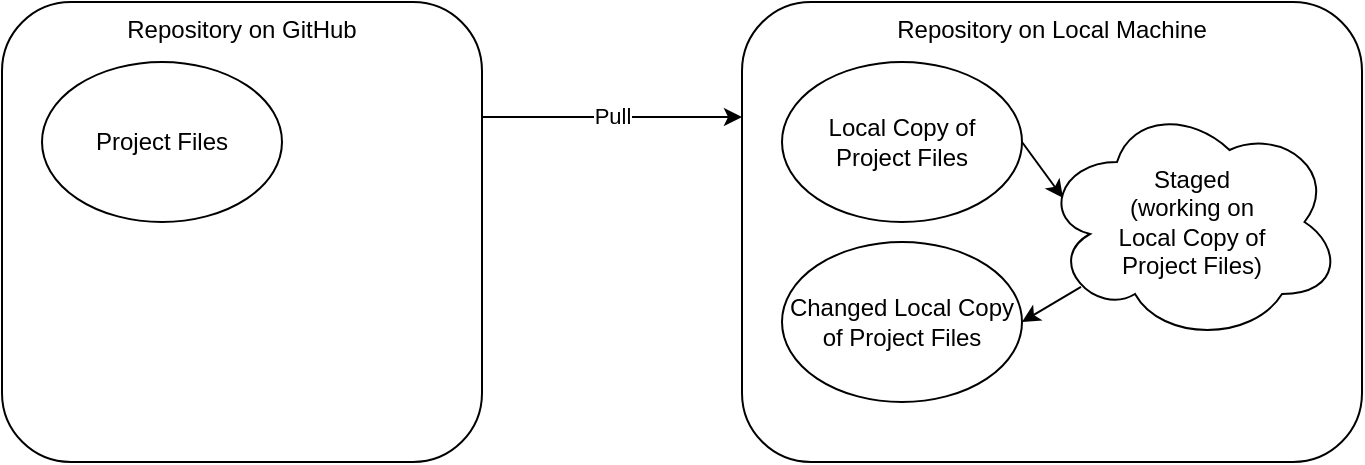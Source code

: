 <mxfile version="22.1.21" type="github">
  <diagram id="C5RBs43oDa-KdzZeNtuy" name="Page-1">
    <mxGraphModel dx="1050" dy="522" grid="1" gridSize="10" guides="1" tooltips="1" connect="1" arrows="1" fold="1" page="1" pageScale="1" pageWidth="827" pageHeight="1169" math="0" shadow="0">
      <root>
        <mxCell id="WIyWlLk6GJQsqaUBKTNV-0" />
        <mxCell id="WIyWlLk6GJQsqaUBKTNV-1" parent="WIyWlLk6GJQsqaUBKTNV-0" />
        <mxCell id="WIyWlLk6GJQsqaUBKTNV-3" value="Repository on Local Machine" style="rounded=1;whiteSpace=wrap;html=1;fontSize=12;glass=0;strokeWidth=1;shadow=0;verticalAlign=top;" parent="WIyWlLk6GJQsqaUBKTNV-1" vertex="1">
          <mxGeometry x="440" y="20" width="310" height="230" as="geometry" />
        </mxCell>
        <mxCell id="caAh2xYokandvJiaWk0p-4" value="Local Copy of &lt;br&gt;Project Files" style="ellipse;whiteSpace=wrap;html=1;" vertex="1" parent="WIyWlLk6GJQsqaUBKTNV-1">
          <mxGeometry x="460" y="50" width="120" height="80" as="geometry" />
        </mxCell>
        <mxCell id="caAh2xYokandvJiaWk0p-5" value="Repository on GitHub" style="rounded=1;whiteSpace=wrap;html=1;fontSize=12;glass=0;strokeWidth=1;shadow=0;verticalAlign=top;" vertex="1" parent="WIyWlLk6GJQsqaUBKTNV-1">
          <mxGeometry x="70" y="20" width="240" height="230" as="geometry" />
        </mxCell>
        <mxCell id="caAh2xYokandvJiaWk0p-6" value="Project Files" style="ellipse;whiteSpace=wrap;html=1;" vertex="1" parent="WIyWlLk6GJQsqaUBKTNV-1">
          <mxGeometry x="90" y="50" width="120" height="80" as="geometry" />
        </mxCell>
        <mxCell id="caAh2xYokandvJiaWk0p-7" value="Pull" style="endArrow=classic;html=1;rounded=0;exitX=1;exitY=0.25;exitDx=0;exitDy=0;entryX=0;entryY=0.25;entryDx=0;entryDy=0;" edge="1" parent="WIyWlLk6GJQsqaUBKTNV-1" source="caAh2xYokandvJiaWk0p-5" target="WIyWlLk6GJQsqaUBKTNV-3">
          <mxGeometry width="50" height="50" relative="1" as="geometry">
            <mxPoint x="390" y="300" as="sourcePoint" />
            <mxPoint x="440" y="250" as="targetPoint" />
          </mxGeometry>
        </mxCell>
        <mxCell id="caAh2xYokandvJiaWk0p-8" value="Changed Local Copy of Project Files" style="ellipse;whiteSpace=wrap;html=1;" vertex="1" parent="WIyWlLk6GJQsqaUBKTNV-1">
          <mxGeometry x="460" y="140" width="120" height="80" as="geometry" />
        </mxCell>
        <mxCell id="caAh2xYokandvJiaWk0p-10" value="" style="endArrow=classic;html=1;rounded=0;entryX=0.07;entryY=0.4;entryDx=0;entryDy=0;exitX=1;exitY=0.5;exitDx=0;exitDy=0;entryPerimeter=0;" edge="1" parent="WIyWlLk6GJQsqaUBKTNV-1" source="caAh2xYokandvJiaWk0p-4" target="caAh2xYokandvJiaWk0p-11">
          <mxGeometry x="-0.139" y="18" width="50" height="50" relative="1" as="geometry">
            <mxPoint x="390" y="250" as="sourcePoint" />
            <mxPoint x="440" y="200" as="targetPoint" />
            <Array as="points" />
            <mxPoint as="offset" />
          </mxGeometry>
        </mxCell>
        <mxCell id="caAh2xYokandvJiaWk0p-11" value="Staged&lt;br&gt;(working on &lt;br&gt;Local Copy of &lt;br&gt;Project Files)" style="ellipse;shape=cloud;whiteSpace=wrap;html=1;" vertex="1" parent="WIyWlLk6GJQsqaUBKTNV-1">
          <mxGeometry x="590" y="70" width="150" height="120" as="geometry" />
        </mxCell>
        <mxCell id="caAh2xYokandvJiaWk0p-12" value="" style="endArrow=classic;html=1;rounded=0;exitX=0.13;exitY=0.77;exitDx=0;exitDy=0;exitPerimeter=0;entryX=1;entryY=0.5;entryDx=0;entryDy=0;" edge="1" parent="WIyWlLk6GJQsqaUBKTNV-1" source="caAh2xYokandvJiaWk0p-11" target="caAh2xYokandvJiaWk0p-8">
          <mxGeometry x="-0.139" y="18" width="50" height="50" relative="1" as="geometry">
            <mxPoint x="590" y="100" as="sourcePoint" />
            <mxPoint x="621" y="98" as="targetPoint" />
            <Array as="points" />
            <mxPoint as="offset" />
          </mxGeometry>
        </mxCell>
      </root>
    </mxGraphModel>
  </diagram>
</mxfile>
